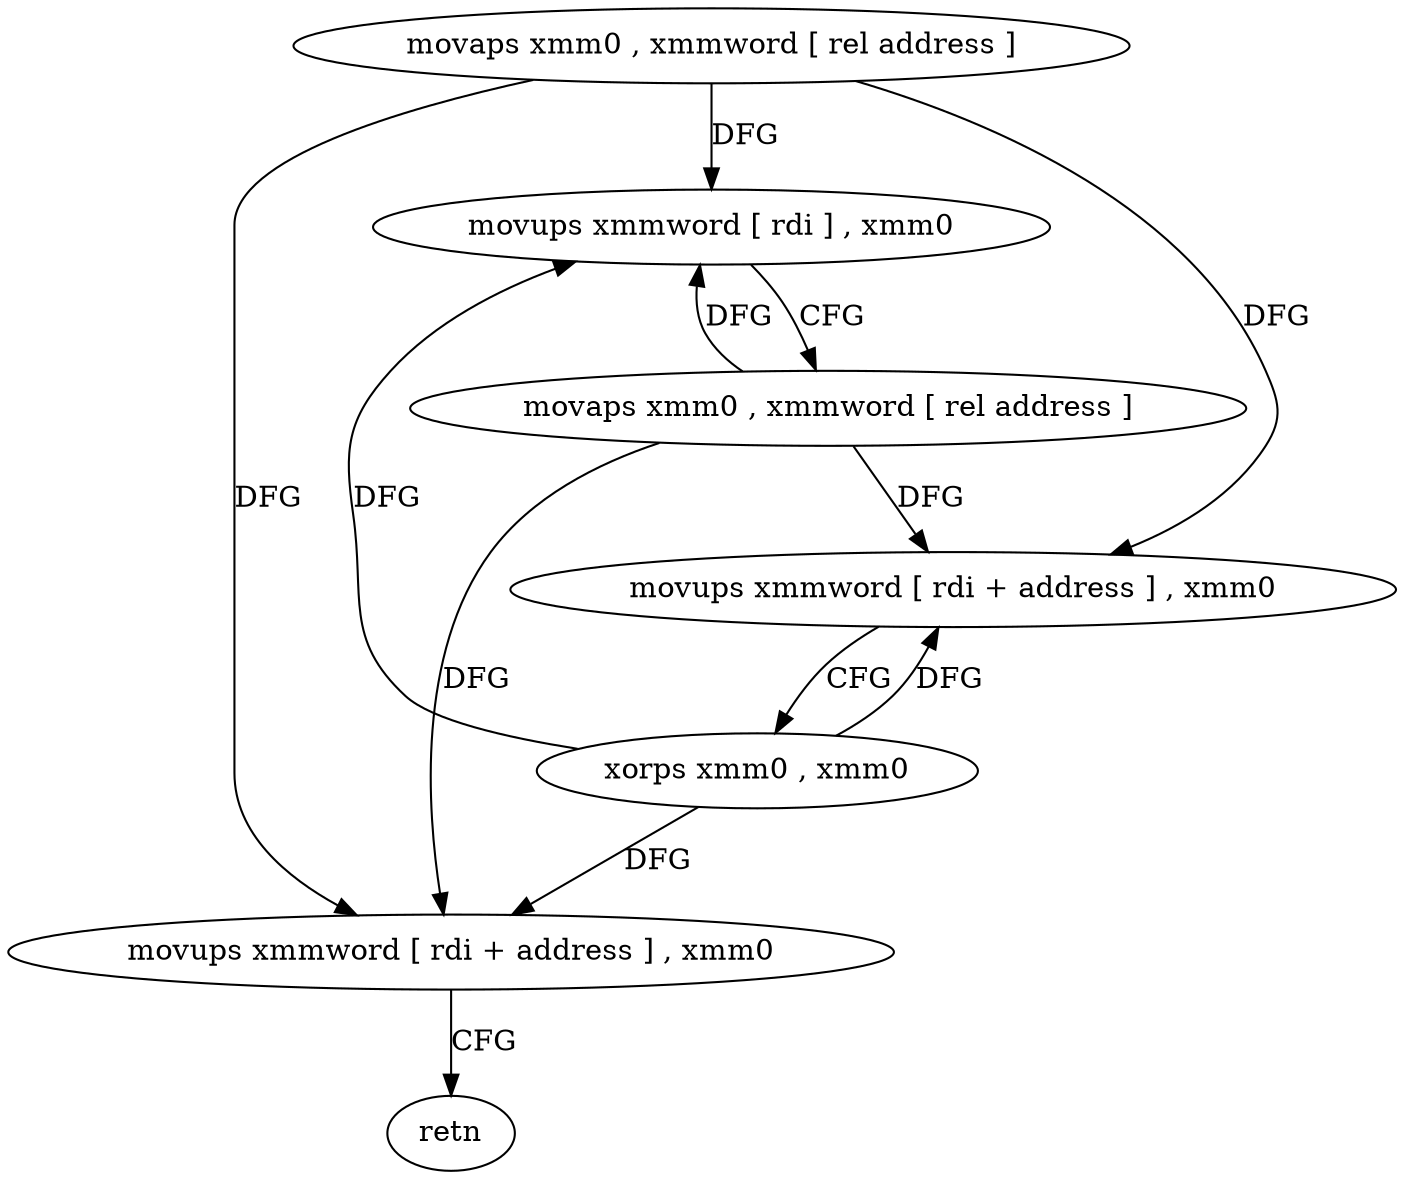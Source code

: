 digraph "func" {
"4234960" [label = "movaps xmm0 , xmmword [ rel address ]" ]
"4234967" [label = "movups xmmword [ rdi ] , xmm0" ]
"4234970" [label = "movaps xmm0 , xmmword [ rel address ]" ]
"4234977" [label = "movups xmmword [ rdi + address ] , xmm0" ]
"4234981" [label = "xorps xmm0 , xmm0" ]
"4234984" [label = "movups xmmword [ rdi + address ] , xmm0" ]
"4234988" [label = "retn" ]
"4234960" -> "4234967" [ label = "DFG" ]
"4234960" -> "4234977" [ label = "DFG" ]
"4234960" -> "4234984" [ label = "DFG" ]
"4234967" -> "4234970" [ label = "CFG" ]
"4234970" -> "4234977" [ label = "DFG" ]
"4234970" -> "4234967" [ label = "DFG" ]
"4234970" -> "4234984" [ label = "DFG" ]
"4234977" -> "4234981" [ label = "CFG" ]
"4234981" -> "4234984" [ label = "DFG" ]
"4234981" -> "4234967" [ label = "DFG" ]
"4234981" -> "4234977" [ label = "DFG" ]
"4234984" -> "4234988" [ label = "CFG" ]
}
